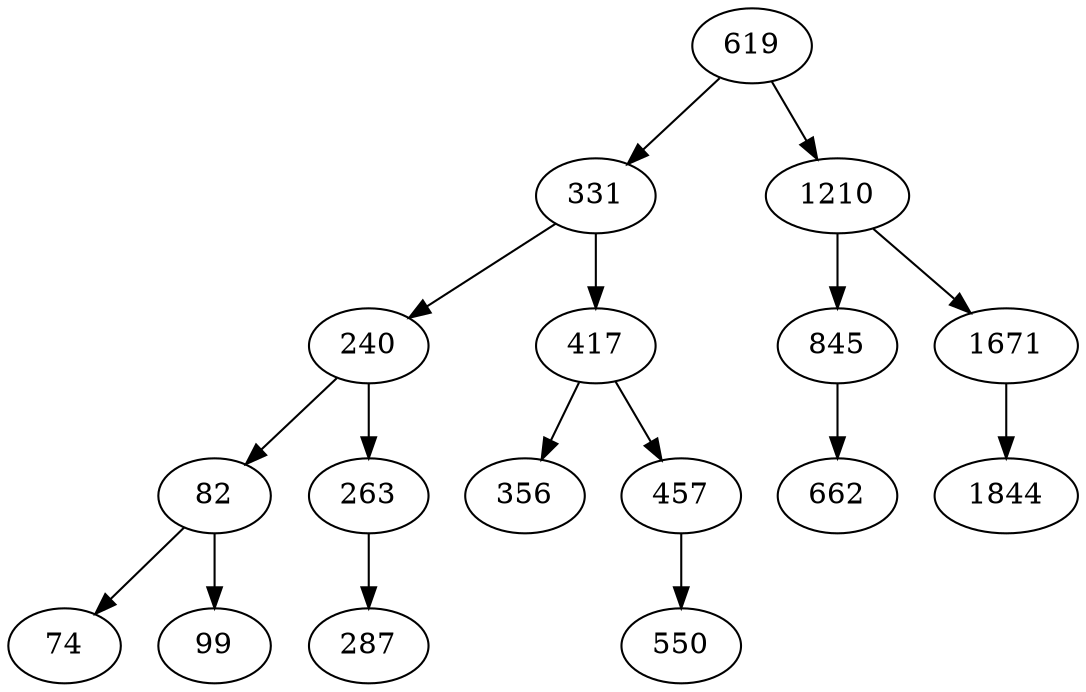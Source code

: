 digraph AVLBaum
{
619 -> 331;
619 -> 1210;
331 -> 240;
331 -> 417;
240 -> 82;
240 -> 263;
82 -> 74;
82 -> 99;
263 -> 287;
417 -> 356;
417 -> 457;
457 -> 550;
1210 -> 845;
1210 -> 1671;
845 -> 662;
1671 -> 1844;
}

